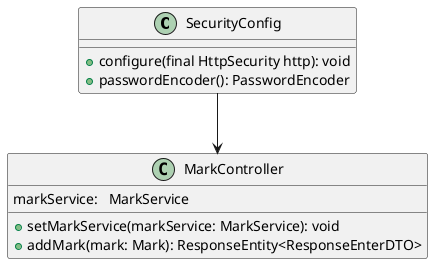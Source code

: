     @startuml MailResponse

    class SecurityConfig {
      +configure(final HttpSecurity http): void
      +passwordEncoder(): PasswordEncoder
    }

    class MarkController {
      markService:   MarkService
      +setMarkService(markService: MarkService): void
      +addMark(mark: Mark): ResponseEntity<ResponseEnterDTO>
    }

    SecurityConfig --> MarkController
    
    @enduml
